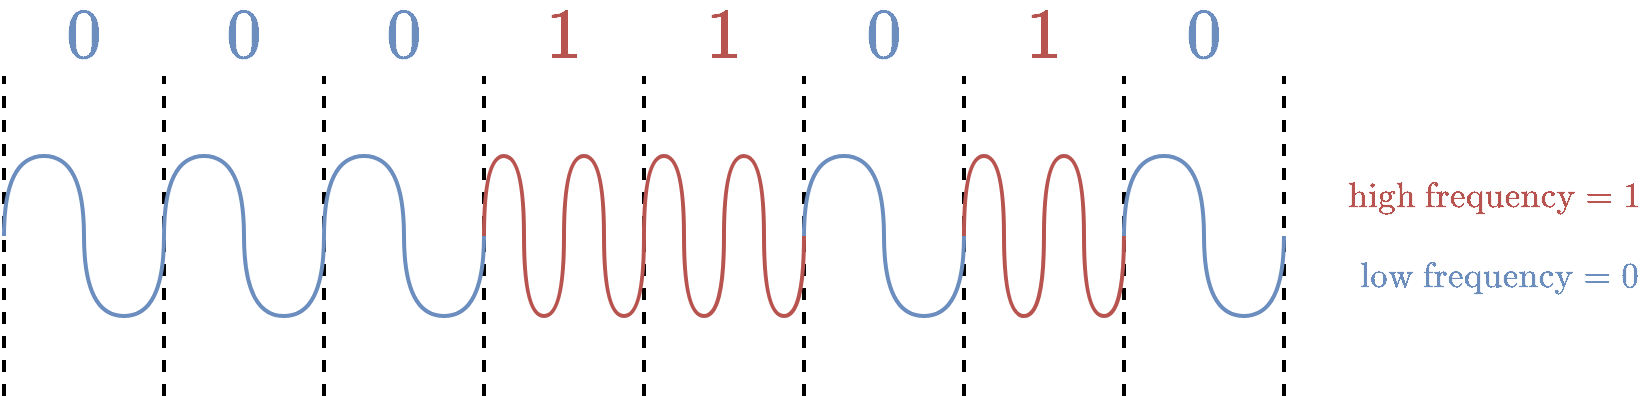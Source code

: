 <mxfile version="13.9.9" type="device"><diagram id="9t-7twzcHi7PMzKmL5cQ" name="Page-1"><mxGraphModel dx="905" dy="805" grid="1" gridSize="10" guides="1" tooltips="1" connect="1" arrows="1" fold="1" page="1" pageScale="1" pageWidth="850" pageHeight="1100" math="1" shadow="0"><root><mxCell id="0"/><mxCell id="1" parent="0"/><mxCell id="bmfv9VcvDF2m886dZmC9-2" value="" style="endArrow=none;html=1;dashed=1;strokeWidth=2;" parent="1" edge="1"><mxGeometry width="50" height="50" relative="1" as="geometry"><mxPoint x="40" y="400" as="sourcePoint"/><mxPoint x="40" y="240" as="targetPoint"/></mxGeometry></mxCell><mxCell id="bmfv9VcvDF2m886dZmC9-3" value="" style="endArrow=none;html=1;dashed=1;strokeWidth=2;" parent="1" edge="1"><mxGeometry width="50" height="50" relative="1" as="geometry"><mxPoint x="120" y="400" as="sourcePoint"/><mxPoint x="120" y="240.0" as="targetPoint"/></mxGeometry></mxCell><mxCell id="bmfv9VcvDF2m886dZmC9-4" value="" style="endArrow=none;html=1;dashed=1;strokeWidth=2;" parent="1" edge="1"><mxGeometry width="50" height="50" relative="1" as="geometry"><mxPoint x="200" y="400" as="sourcePoint"/><mxPoint x="200" y="240.0" as="targetPoint"/></mxGeometry></mxCell><mxCell id="bmfv9VcvDF2m886dZmC9-5" value="" style="endArrow=none;html=1;dashed=1;strokeWidth=2;" parent="1" edge="1"><mxGeometry width="50" height="50" relative="1" as="geometry"><mxPoint x="280" y="400" as="sourcePoint"/><mxPoint x="280" y="240.0" as="targetPoint"/></mxGeometry></mxCell><mxCell id="bmfv9VcvDF2m886dZmC9-6" value="" style="endArrow=none;html=1;dashed=1;strokeWidth=2;" parent="1" edge="1"><mxGeometry width="50" height="50" relative="1" as="geometry"><mxPoint x="360" y="400" as="sourcePoint"/><mxPoint x="360" y="240.0" as="targetPoint"/></mxGeometry></mxCell><mxCell id="bmfv9VcvDF2m886dZmC9-7" value="" style="endArrow=none;html=1;dashed=1;strokeWidth=2;" parent="1" edge="1"><mxGeometry width="50" height="50" relative="1" as="geometry"><mxPoint x="440" y="400" as="sourcePoint"/><mxPoint x="440" y="240.0" as="targetPoint"/></mxGeometry></mxCell><mxCell id="bmfv9VcvDF2m886dZmC9-8" value="" style="endArrow=none;html=1;dashed=1;strokeWidth=2;" parent="1" edge="1"><mxGeometry width="50" height="50" relative="1" as="geometry"><mxPoint x="520" y="400" as="sourcePoint"/><mxPoint x="520" y="240.0" as="targetPoint"/></mxGeometry></mxCell><mxCell id="bmfv9VcvDF2m886dZmC9-9" value="" style="endArrow=none;html=1;dashed=1;strokeWidth=2;" parent="1" edge="1"><mxGeometry width="50" height="50" relative="1" as="geometry"><mxPoint x="600" y="400" as="sourcePoint"/><mxPoint x="600" y="240.0" as="targetPoint"/></mxGeometry></mxCell><mxCell id="bmfv9VcvDF2m886dZmC9-10" value="" style="endArrow=none;html=1;strokeWidth=2;fillColor=#dae8fc;strokeColor=#6c8ebf;edgeStyle=orthogonalEdgeStyle;curved=1;" parent="1" edge="1"><mxGeometry width="50" height="50" relative="1" as="geometry"><mxPoint x="40" y="320" as="sourcePoint"/><mxPoint x="120" y="320" as="targetPoint"/><Array as="points"><mxPoint x="40" y="280"/><mxPoint x="80" y="280"/><mxPoint x="80" y="360"/><mxPoint x="120" y="360"/></Array></mxGeometry></mxCell><mxCell id="bmfv9VcvDF2m886dZmC9-11" value="" style="endArrow=none;html=1;strokeWidth=2;fillColor=#dae8fc;strokeColor=#6c8ebf;edgeStyle=orthogonalEdgeStyle;curved=1;" parent="1" edge="1"><mxGeometry width="50" height="50" relative="1" as="geometry"><mxPoint x="120" y="320" as="sourcePoint"/><mxPoint x="200" y="320" as="targetPoint"/><Array as="points"><mxPoint x="120" y="280"/><mxPoint x="160" y="280"/><mxPoint x="160" y="360"/><mxPoint x="200" y="360"/></Array></mxGeometry></mxCell><mxCell id="bmfv9VcvDF2m886dZmC9-12" value="" style="endArrow=none;html=1;strokeWidth=2;fillColor=#f8cecc;strokeColor=#b85450;edgeStyle=orthogonalEdgeStyle;curved=1;" parent="1" edge="1"><mxGeometry width="50" height="50" relative="1" as="geometry"><mxPoint x="320" y="320" as="sourcePoint"/><mxPoint x="360" y="320" as="targetPoint"/><Array as="points"><mxPoint x="320" y="320"/><mxPoint x="320" y="280"/><mxPoint x="340" y="280"/><mxPoint x="340" y="360"/><mxPoint x="360" y="360"/></Array></mxGeometry></mxCell><mxCell id="bmfv9VcvDF2m886dZmC9-14" value="" style="endArrow=none;html=1;strokeWidth=2;fillColor=#dae8fc;strokeColor=#6c8ebf;edgeStyle=orthogonalEdgeStyle;curved=1;" parent="1" edge="1"><mxGeometry width="50" height="50" relative="1" as="geometry"><mxPoint x="200" y="320" as="sourcePoint"/><mxPoint x="280" y="320" as="targetPoint"/><Array as="points"><mxPoint x="200" y="280"/><mxPoint x="240" y="280"/><mxPoint x="240" y="360"/><mxPoint x="280" y="360"/></Array></mxGeometry></mxCell><mxCell id="bmfv9VcvDF2m886dZmC9-15" value="" style="endArrow=none;html=1;strokeWidth=2;fillColor=#dae8fc;strokeColor=#6c8ebf;edgeStyle=orthogonalEdgeStyle;curved=1;" parent="1" edge="1"><mxGeometry width="50" height="50" relative="1" as="geometry"><mxPoint x="440" y="320" as="sourcePoint"/><mxPoint x="520" y="320" as="targetPoint"/><Array as="points"><mxPoint x="440" y="280"/><mxPoint x="480" y="280"/><mxPoint x="480" y="360"/><mxPoint x="520" y="360"/></Array></mxGeometry></mxCell><mxCell id="bmfv9VcvDF2m886dZmC9-17" value="$$0$$" style="text;html=1;strokeColor=none;fillColor=none;align=center;verticalAlign=middle;whiteSpace=wrap;rounded=0;fontSize=30;fontColor=#6C8EBF;" parent="1" vertex="1"><mxGeometry x="60" y="210" width="40" height="20" as="geometry"/></mxCell><mxCell id="bmfv9VcvDF2m886dZmC9-18" value="$$0$$" style="text;html=1;strokeColor=none;fillColor=none;align=center;verticalAlign=middle;whiteSpace=wrap;rounded=0;fontSize=30;fontColor=#6C8EBF;" parent="1" vertex="1"><mxGeometry x="140" y="210" width="40" height="20" as="geometry"/></mxCell><mxCell id="bmfv9VcvDF2m886dZmC9-19" value="$$0$$" style="text;html=1;strokeColor=none;fillColor=none;align=center;verticalAlign=middle;whiteSpace=wrap;rounded=0;fontSize=30;fontColor=#6C8EBF;" parent="1" vertex="1"><mxGeometry x="220" y="210" width="40" height="20" as="geometry"/></mxCell><mxCell id="bmfv9VcvDF2m886dZmC9-20" value="$$1$$" style="text;html=1;align=center;verticalAlign=middle;whiteSpace=wrap;rounded=0;fontSize=30;fontColor=#B85450;" parent="1" vertex="1"><mxGeometry x="300" y="210" width="40" height="20" as="geometry"/></mxCell><mxCell id="bmfv9VcvDF2m886dZmC9-21" value="$$1$$" style="text;html=1;align=center;verticalAlign=middle;whiteSpace=wrap;rounded=0;fontSize=30;fontColor=#B85450;" parent="1" vertex="1"><mxGeometry x="380" y="210" width="40" height="20" as="geometry"/></mxCell><mxCell id="bmfv9VcvDF2m886dZmC9-22" value="$$0$$" style="text;html=1;strokeColor=none;fillColor=none;align=center;verticalAlign=middle;whiteSpace=wrap;rounded=0;fontSize=30;fontColor=#6C8EBF;" parent="1" vertex="1"><mxGeometry x="460" y="210" width="40" height="20" as="geometry"/></mxCell><mxCell id="bmfv9VcvDF2m886dZmC9-23" value="$$1$$" style="text;html=1;align=center;verticalAlign=middle;whiteSpace=wrap;rounded=0;fontSize=30;fontColor=#B85450;" parent="1" vertex="1"><mxGeometry x="540" y="210" width="40" height="20" as="geometry"/></mxCell><mxCell id="bmfv9VcvDF2m886dZmC9-25" value="" style="endArrow=none;html=1;dashed=1;strokeWidth=2;" parent="1" edge="1"><mxGeometry width="50" height="50" relative="1" as="geometry"><mxPoint x="680" y="400" as="sourcePoint"/><mxPoint x="680" y="240.0" as="targetPoint"/></mxGeometry></mxCell><mxCell id="bmfv9VcvDF2m886dZmC9-26" value="" style="endArrow=none;html=1;strokeWidth=2;fillColor=#dae8fc;strokeColor=#6c8ebf;edgeStyle=orthogonalEdgeStyle;curved=1;" parent="1" edge="1"><mxGeometry width="50" height="50" relative="1" as="geometry"><mxPoint x="600" y="320" as="sourcePoint"/><mxPoint x="680" y="320" as="targetPoint"/><Array as="points"><mxPoint x="600" y="280"/><mxPoint x="640" y="280"/><mxPoint x="640" y="360"/><mxPoint x="680" y="360"/></Array></mxGeometry></mxCell><mxCell id="bmfv9VcvDF2m886dZmC9-27" value="$$0$$" style="text;html=1;strokeColor=none;fillColor=none;align=center;verticalAlign=middle;whiteSpace=wrap;rounded=0;fontSize=30;fontColor=#6C8EBF;" parent="1" vertex="1"><mxGeometry x="620" y="210" width="40" height="20" as="geometry"/></mxCell><mxCell id="bmfv9VcvDF2m886dZmC9-28" value="$$\text{high frequency} = 1$$" style="text;html=1;strokeColor=none;fillColor=none;align=right;verticalAlign=middle;whiteSpace=wrap;rounded=0;fontSize=15;fontColor=#B85450;" parent="1" vertex="1"><mxGeometry x="690" y="290" width="170" height="20" as="geometry"/></mxCell><mxCell id="bmfv9VcvDF2m886dZmC9-29" value="$$\text{low frequency} = 0$$" style="text;html=1;strokeColor=none;fillColor=none;align=right;verticalAlign=middle;whiteSpace=wrap;rounded=0;fontSize=15;fontColor=#6C8EBF;" parent="1" vertex="1"><mxGeometry x="690" y="330" width="170" height="20" as="geometry"/></mxCell><mxCell id="kzoWrDJmlpezbyiP7e0q-1" value="" style="endArrow=none;html=1;strokeWidth=2;fillColor=#f8cecc;strokeColor=#b85450;edgeStyle=orthogonalEdgeStyle;curved=1;" edge="1" parent="1"><mxGeometry width="50" height="50" relative="1" as="geometry"><mxPoint x="280" y="320" as="sourcePoint"/><mxPoint x="320" y="320" as="targetPoint"/><Array as="points"><mxPoint x="280" y="320"/><mxPoint x="280" y="280"/><mxPoint x="300" y="280"/><mxPoint x="300" y="360"/><mxPoint x="320" y="360"/></Array></mxGeometry></mxCell><mxCell id="kzoWrDJmlpezbyiP7e0q-2" value="" style="endArrow=none;html=1;strokeWidth=2;fillColor=#f8cecc;strokeColor=#b85450;edgeStyle=orthogonalEdgeStyle;curved=1;" edge="1" parent="1"><mxGeometry width="50" height="50" relative="1" as="geometry"><mxPoint x="399.99" y="320" as="sourcePoint"/><mxPoint x="439.99" y="320" as="targetPoint"/><Array as="points"><mxPoint x="399.99" y="320"/><mxPoint x="399.99" y="280"/><mxPoint x="419.99" y="280"/><mxPoint x="419.99" y="360"/><mxPoint x="439.99" y="360"/></Array></mxGeometry></mxCell><mxCell id="kzoWrDJmlpezbyiP7e0q-3" value="" style="endArrow=none;html=1;strokeWidth=2;fillColor=#f8cecc;strokeColor=#b85450;edgeStyle=orthogonalEdgeStyle;curved=1;" edge="1" parent="1"><mxGeometry width="50" height="50" relative="1" as="geometry"><mxPoint x="359.99" y="320" as="sourcePoint"/><mxPoint x="399.99" y="320" as="targetPoint"/><Array as="points"><mxPoint x="359.99" y="320"/><mxPoint x="359.99" y="280"/><mxPoint x="379.99" y="280"/><mxPoint x="379.99" y="360"/><mxPoint x="399.99" y="360"/></Array></mxGeometry></mxCell><mxCell id="kzoWrDJmlpezbyiP7e0q-4" value="" style="endArrow=none;html=1;strokeWidth=2;fillColor=#f8cecc;strokeColor=#b85450;edgeStyle=orthogonalEdgeStyle;curved=1;" edge="1" parent="1"><mxGeometry width="50" height="50" relative="1" as="geometry"><mxPoint x="559.98" y="320" as="sourcePoint"/><mxPoint x="599.98" y="320" as="targetPoint"/><Array as="points"><mxPoint x="559.98" y="320"/><mxPoint x="559.98" y="280"/><mxPoint x="579.98" y="280"/><mxPoint x="579.98" y="360"/><mxPoint x="599.98" y="360"/></Array></mxGeometry></mxCell><mxCell id="kzoWrDJmlpezbyiP7e0q-5" value="" style="endArrow=none;html=1;strokeWidth=2;fillColor=#f8cecc;strokeColor=#b85450;edgeStyle=orthogonalEdgeStyle;curved=1;" edge="1" parent="1"><mxGeometry width="50" height="50" relative="1" as="geometry"><mxPoint x="519.98" y="320" as="sourcePoint"/><mxPoint x="559.98" y="320" as="targetPoint"/><Array as="points"><mxPoint x="519.98" y="320"/><mxPoint x="519.98" y="280"/><mxPoint x="539.98" y="280"/><mxPoint x="539.98" y="360"/><mxPoint x="559.98" y="360"/></Array></mxGeometry></mxCell></root></mxGraphModel></diagram></mxfile>